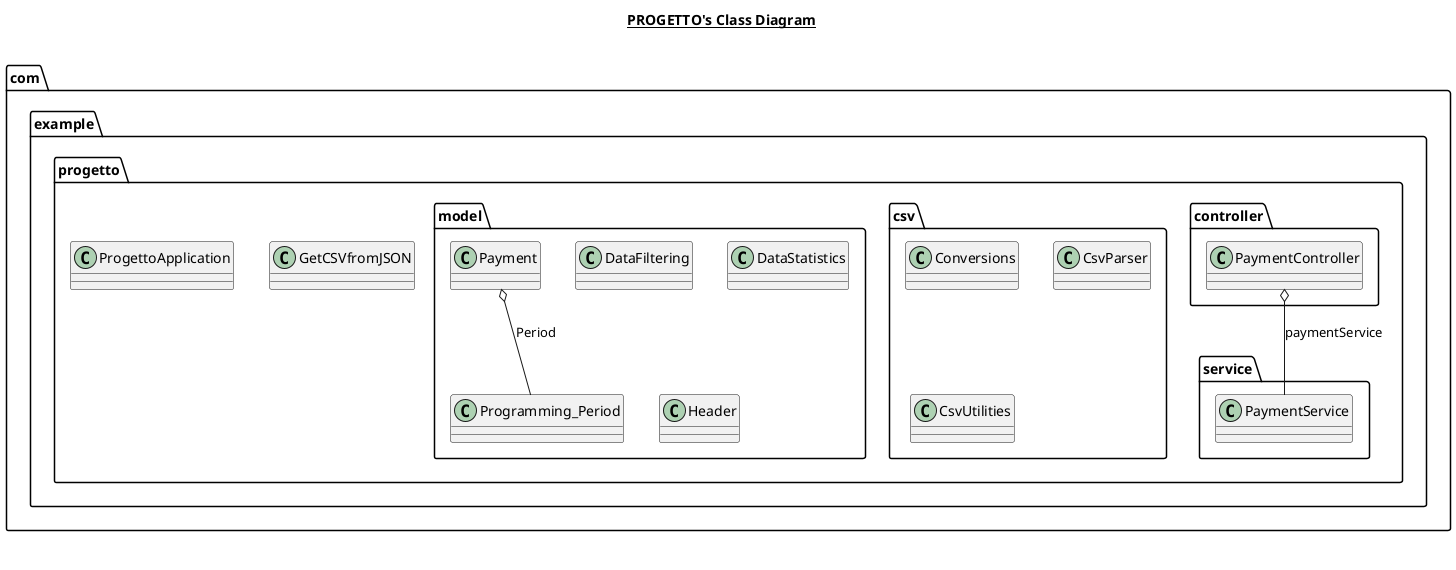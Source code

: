 @startuml

title __PROGETTO's Class Diagram__\n



    namespace com.example.progetto {
      class com.example.progetto.GetCSVfromJSON {

      }
  }
  


    namespace com.example.progetto {
      class com.example.progetto.ProgettoApplication {
    }
  }
  

    namespace com.example.progetto {
      namespace controller {
        class com.example.progetto.controller.PaymentController {
        }
      }
  }
  

    namespace com.example.progetto {
      namespace csv {
        class com.example.progetto.csv.Conversions {
        }
      }
    }
  

    namespace com.example.progetto {
      namespace csv {
        class com.example.progetto.csv.CsvParser {
        }
      }
  }
  

    namespace com.example.progetto {
      namespace csv {
        class com.example.progetto.csv.CsvUtilities {
        }
    }
  }
  

    namespace com.example.progetto {
      namespace model {
        class com.example.progetto.model.DataFiltering {
        }
      }
  }
  

    namespace com.example.progetto {
      namespace model {
        class com.example.progetto.model.DataStatistics {
        }
    }
  }
  

    namespace com.example.progetto {
      namespace model {
        class com.example.progetto.model.Header {
        }
      }
  }
  

    namespace com.example.progetto {
      namespace model {
        class com.example.progetto.model.Payment {
        }
      }
  }
  

    namespace com.example.progetto {
      namespace model {
        class com.example.progetto.model.Programming_Period {
        }
    }
  }
  

    namespace com.example.progetto {
      namespace service {
        class com.example.progetto.service.PaymentService {
        }
      }
  }
  

  com.example.progetto.controller.PaymentController o-- com.example.progetto.service.PaymentService : paymentService
  com.example.progetto.model.Payment o-- com.example.progetto.model.Programming_Period : Period


right footer


endfooter

@enduml
